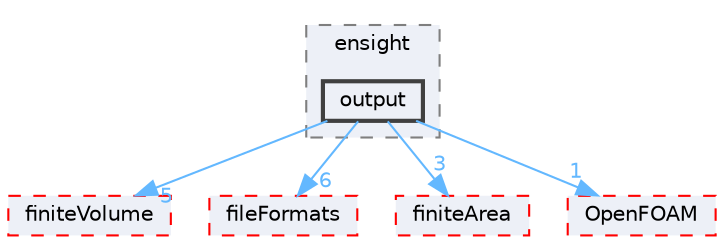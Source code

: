 digraph "src/conversion/ensight/output"
{
 // LATEX_PDF_SIZE
  bgcolor="transparent";
  edge [fontname=Helvetica,fontsize=10,labelfontname=Helvetica,labelfontsize=10];
  node [fontname=Helvetica,fontsize=10,shape=box,height=0.2,width=0.4];
  compound=true
  subgraph clusterdir_ea557581701e2200716639a7a165012d {
    graph [ bgcolor="#edf0f7", pencolor="grey50", label="ensight", fontname=Helvetica,fontsize=10 style="filled,dashed", URL="dir_ea557581701e2200716639a7a165012d.html",tooltip=""]
  dir_0502407dd2383d2c071b3e0ba0bafdbf [label="output", fillcolor="#edf0f7", color="grey25", style="filled,bold", URL="dir_0502407dd2383d2c071b3e0ba0bafdbf.html",tooltip=""];
  }
  dir_9bd15774b555cf7259a6fa18f99fe99b [label="finiteVolume", fillcolor="#edf0f7", color="red", style="filled,dashed", URL="dir_9bd15774b555cf7259a6fa18f99fe99b.html",tooltip=""];
  dir_b05602f37bb521a7142c0a3e200b5f35 [label="fileFormats", fillcolor="#edf0f7", color="red", style="filled,dashed", URL="dir_b05602f37bb521a7142c0a3e200b5f35.html",tooltip=""];
  dir_b69a9eadfe761c231b266ce918b218a5 [label="finiteArea", fillcolor="#edf0f7", color="red", style="filled,dashed", URL="dir_b69a9eadfe761c231b266ce918b218a5.html",tooltip=""];
  dir_c5473ff19b20e6ec4dfe5c310b3778a8 [label="OpenFOAM", fillcolor="#edf0f7", color="red", style="filled,dashed", URL="dir_c5473ff19b20e6ec4dfe5c310b3778a8.html",tooltip=""];
  dir_0502407dd2383d2c071b3e0ba0bafdbf->dir_9bd15774b555cf7259a6fa18f99fe99b [headlabel="5", labeldistance=1.5 headhref="dir_002736_001387.html" href="dir_002736_001387.html" color="steelblue1" fontcolor="steelblue1"];
  dir_0502407dd2383d2c071b3e0ba0bafdbf->dir_b05602f37bb521a7142c0a3e200b5f35 [headlabel="6", labeldistance=1.5 headhref="dir_002736_001353.html" href="dir_002736_001353.html" color="steelblue1" fontcolor="steelblue1"];
  dir_0502407dd2383d2c071b3e0ba0bafdbf->dir_b69a9eadfe761c231b266ce918b218a5 [headlabel="3", labeldistance=1.5 headhref="dir_002736_001385.html" href="dir_002736_001385.html" color="steelblue1" fontcolor="steelblue1"];
  dir_0502407dd2383d2c071b3e0ba0bafdbf->dir_c5473ff19b20e6ec4dfe5c310b3778a8 [headlabel="1", labeldistance=1.5 headhref="dir_002736_002695.html" href="dir_002736_002695.html" color="steelblue1" fontcolor="steelblue1"];
}
